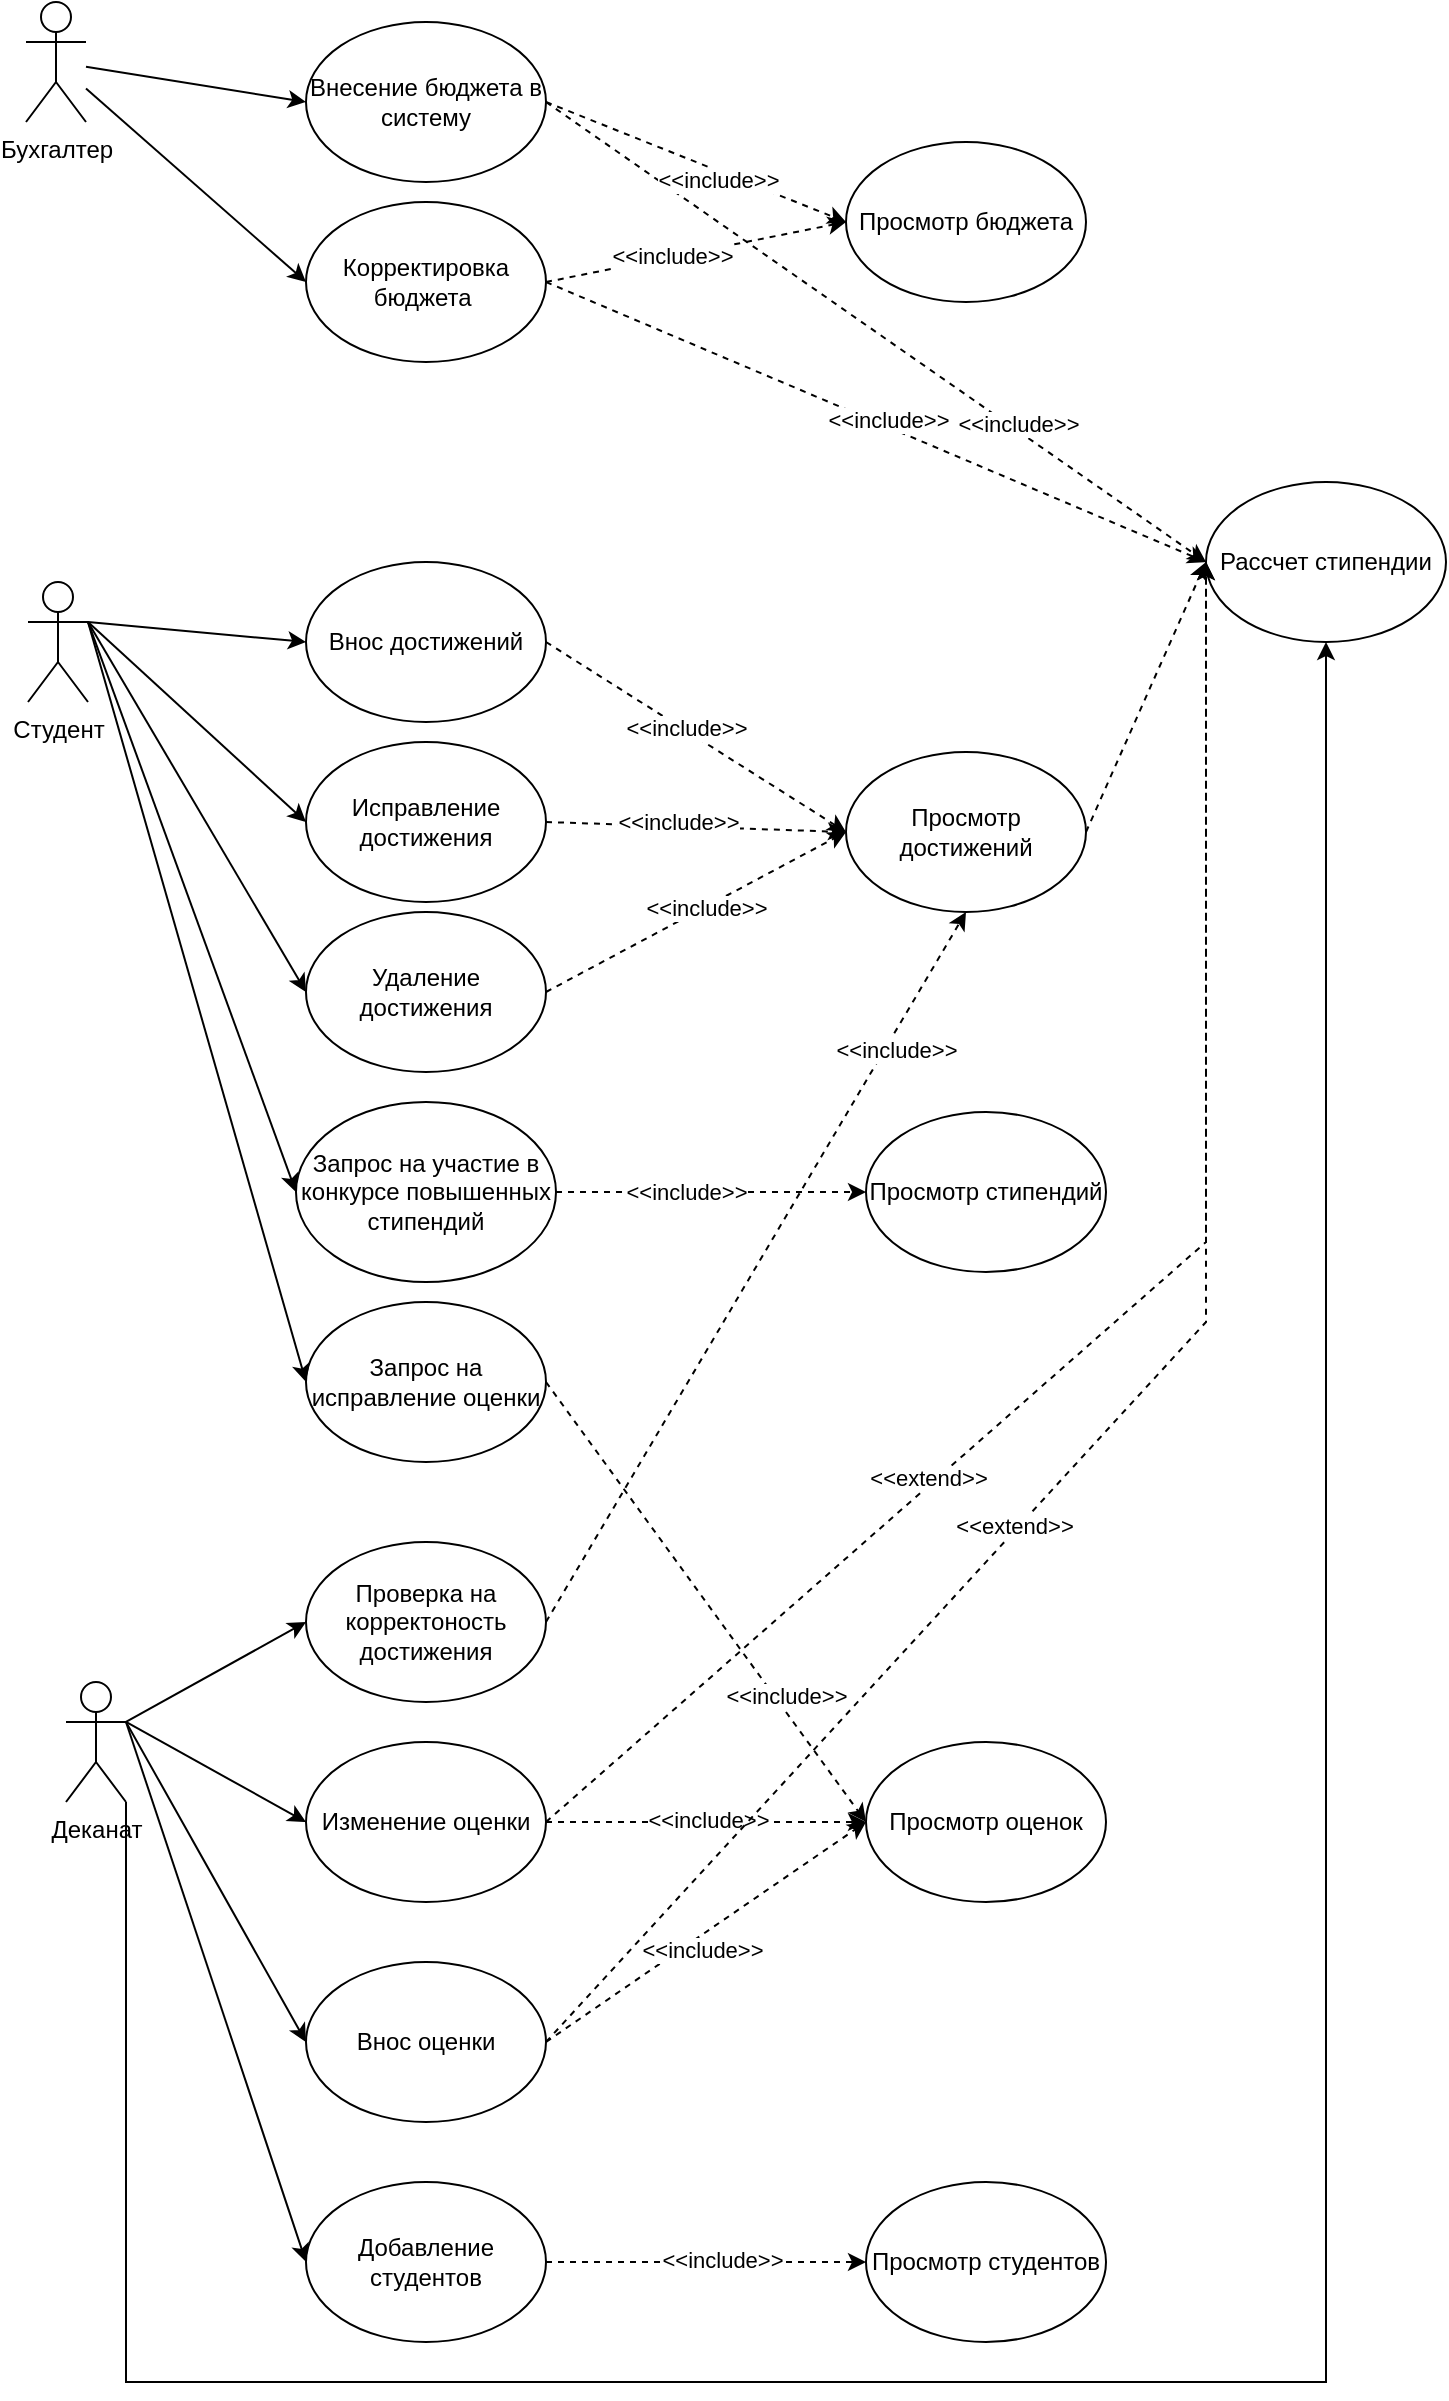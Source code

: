 <mxfile version="26.0.16">
  <diagram name="Страница — 1" id="MilcHq1EwFYTK2MCYR_U">
    <mxGraphModel dx="878" dy="1576" grid="1" gridSize="10" guides="1" tooltips="1" connect="1" arrows="1" fold="1" page="1" pageScale="1" pageWidth="827" pageHeight="1169" math="0" shadow="0">
      <root>
        <mxCell id="0" />
        <mxCell id="1" parent="0" />
        <mxCell id="FeVOQb9y9hzBY09IKAYV-1" value="Бухгалтер" style="shape=umlActor;verticalLabelPosition=bottom;verticalAlign=top;html=1;outlineConnect=0;" vertex="1" parent="1">
          <mxGeometry x="80" y="50" width="30" height="60" as="geometry" />
        </mxCell>
        <mxCell id="FeVOQb9y9hzBY09IKAYV-4" value="Студент" style="shape=umlActor;verticalLabelPosition=bottom;verticalAlign=top;html=1;outlineConnect=0;" vertex="1" parent="1">
          <mxGeometry x="81" y="340" width="30" height="60" as="geometry" />
        </mxCell>
        <mxCell id="FeVOQb9y9hzBY09IKAYV-5" value="Деканат&lt;div&gt;&lt;br&gt;&lt;/div&gt;" style="shape=umlActor;verticalLabelPosition=bottom;verticalAlign=top;html=1;outlineConnect=0;" vertex="1" parent="1">
          <mxGeometry x="100" y="890" width="30" height="60" as="geometry" />
        </mxCell>
        <mxCell id="FeVOQb9y9hzBY09IKAYV-6" value="Внесение бюджета в систему" style="ellipse;whiteSpace=wrap;html=1;" vertex="1" parent="1">
          <mxGeometry x="220" y="60" width="120" height="80" as="geometry" />
        </mxCell>
        <mxCell id="FeVOQb9y9hzBY09IKAYV-8" value="Корректировка бюджета&amp;nbsp;" style="ellipse;whiteSpace=wrap;html=1;" vertex="1" parent="1">
          <mxGeometry x="220" y="150" width="120" height="80" as="geometry" />
        </mxCell>
        <mxCell id="FeVOQb9y9hzBY09IKAYV-9" value="" style="endArrow=classic;html=1;rounded=0;entryX=0;entryY=0.5;entryDx=0;entryDy=0;" edge="1" parent="1" source="FeVOQb9y9hzBY09IKAYV-1" target="FeVOQb9y9hzBY09IKAYV-8">
          <mxGeometry width="50" height="50" relative="1" as="geometry">
            <mxPoint x="180" y="240" as="sourcePoint" />
            <mxPoint x="230" y="190" as="targetPoint" />
          </mxGeometry>
        </mxCell>
        <mxCell id="FeVOQb9y9hzBY09IKAYV-10" value="" style="endArrow=classic;html=1;rounded=0;entryX=0;entryY=0.5;entryDx=0;entryDy=0;" edge="1" parent="1" source="FeVOQb9y9hzBY09IKAYV-1" target="FeVOQb9y9hzBY09IKAYV-6">
          <mxGeometry width="50" height="50" relative="1" as="geometry">
            <mxPoint x="140" y="80" as="sourcePoint" />
            <mxPoint x="190" y="30" as="targetPoint" />
          </mxGeometry>
        </mxCell>
        <mxCell id="FeVOQb9y9hzBY09IKAYV-13" value="Рассчет стипендии" style="ellipse;whiteSpace=wrap;html=1;" vertex="1" parent="1">
          <mxGeometry x="670" y="290" width="120" height="80" as="geometry" />
        </mxCell>
        <mxCell id="FeVOQb9y9hzBY09IKAYV-15" value="Просмотр достижений" style="ellipse;whiteSpace=wrap;html=1;" vertex="1" parent="1">
          <mxGeometry x="490" y="425" width="120" height="80" as="geometry" />
        </mxCell>
        <mxCell id="FeVOQb9y9hzBY09IKAYV-16" value="Внос достижений" style="ellipse;whiteSpace=wrap;html=1;" vertex="1" parent="1">
          <mxGeometry x="220" y="330" width="120" height="80" as="geometry" />
        </mxCell>
        <mxCell id="FeVOQb9y9hzBY09IKAYV-17" value="Запрос на исправление оценки" style="ellipse;whiteSpace=wrap;html=1;" vertex="1" parent="1">
          <mxGeometry x="220" y="700" width="120" height="80" as="geometry" />
        </mxCell>
        <mxCell id="FeVOQb9y9hzBY09IKAYV-18" value="Исправление достижения" style="ellipse;whiteSpace=wrap;html=1;" vertex="1" parent="1">
          <mxGeometry x="220" y="420" width="120" height="80" as="geometry" />
        </mxCell>
        <mxCell id="FeVOQb9y9hzBY09IKAYV-19" value="Удаление достижения" style="ellipse;whiteSpace=wrap;html=1;" vertex="1" parent="1">
          <mxGeometry x="220" y="505" width="120" height="80" as="geometry" />
        </mxCell>
        <mxCell id="FeVOQb9y9hzBY09IKAYV-20" value="Проверка на корректоность достижения" style="ellipse;whiteSpace=wrap;html=1;" vertex="1" parent="1">
          <mxGeometry x="220" y="820" width="120" height="80" as="geometry" />
        </mxCell>
        <mxCell id="FeVOQb9y9hzBY09IKAYV-21" value="Изменение оценки" style="ellipse;whiteSpace=wrap;html=1;" vertex="1" parent="1">
          <mxGeometry x="220" y="920" width="120" height="80" as="geometry" />
        </mxCell>
        <mxCell id="FeVOQb9y9hzBY09IKAYV-22" value="Внос оценки" style="ellipse;whiteSpace=wrap;html=1;" vertex="1" parent="1">
          <mxGeometry x="220" y="1030" width="120" height="80" as="geometry" />
        </mxCell>
        <mxCell id="FeVOQb9y9hzBY09IKAYV-23" value="Запрос на участие в конкурсе повышенных стипендий" style="ellipse;whiteSpace=wrap;html=1;" vertex="1" parent="1">
          <mxGeometry x="215" y="600" width="130" height="90" as="geometry" />
        </mxCell>
        <mxCell id="FeVOQb9y9hzBY09IKAYV-24" value="" style="endArrow=classic;html=1;rounded=0;exitX=1;exitY=0.333;exitDx=0;exitDy=0;exitPerimeter=0;entryX=0;entryY=0.5;entryDx=0;entryDy=0;" edge="1" parent="1" source="FeVOQb9y9hzBY09IKAYV-4" target="FeVOQb9y9hzBY09IKAYV-16">
          <mxGeometry width="50" height="50" relative="1" as="geometry">
            <mxPoint x="160" y="410" as="sourcePoint" />
            <mxPoint x="210" y="360" as="targetPoint" />
          </mxGeometry>
        </mxCell>
        <mxCell id="FeVOQb9y9hzBY09IKAYV-25" value="" style="endArrow=classic;html=1;rounded=0;exitX=1;exitY=0.333;exitDx=0;exitDy=0;exitPerimeter=0;entryX=0;entryY=0.5;entryDx=0;entryDy=0;" edge="1" parent="1" source="FeVOQb9y9hzBY09IKAYV-4" target="FeVOQb9y9hzBY09IKAYV-17">
          <mxGeometry width="50" height="50" relative="1" as="geometry">
            <mxPoint x="120" y="540" as="sourcePoint" />
            <mxPoint x="170" y="490" as="targetPoint" />
          </mxGeometry>
        </mxCell>
        <mxCell id="FeVOQb9y9hzBY09IKAYV-26" value="" style="endArrow=classic;html=1;rounded=0;exitX=1;exitY=0.333;exitDx=0;exitDy=0;exitPerimeter=0;entryX=0;entryY=0.5;entryDx=0;entryDy=0;" edge="1" parent="1" source="FeVOQb9y9hzBY09IKAYV-4" target="FeVOQb9y9hzBY09IKAYV-18">
          <mxGeometry width="50" height="50" relative="1" as="geometry">
            <mxPoint x="120" y="580" as="sourcePoint" />
            <mxPoint x="170" y="530" as="targetPoint" />
          </mxGeometry>
        </mxCell>
        <mxCell id="FeVOQb9y9hzBY09IKAYV-27" value="" style="endArrow=classic;html=1;rounded=0;exitX=1;exitY=0.333;exitDx=0;exitDy=0;exitPerimeter=0;entryX=0;entryY=0.5;entryDx=0;entryDy=0;" edge="1" parent="1" source="FeVOQb9y9hzBY09IKAYV-4" target="FeVOQb9y9hzBY09IKAYV-23">
          <mxGeometry width="50" height="50" relative="1" as="geometry">
            <mxPoint x="130" y="640" as="sourcePoint" />
            <mxPoint x="180" y="590" as="targetPoint" />
          </mxGeometry>
        </mxCell>
        <mxCell id="FeVOQb9y9hzBY09IKAYV-28" value="" style="endArrow=classic;html=1;rounded=0;exitX=1;exitY=0.333;exitDx=0;exitDy=0;exitPerimeter=0;entryX=0;entryY=0.5;entryDx=0;entryDy=0;" edge="1" parent="1" source="FeVOQb9y9hzBY09IKAYV-4" target="FeVOQb9y9hzBY09IKAYV-19">
          <mxGeometry width="50" height="50" relative="1" as="geometry">
            <mxPoint x="100" y="720" as="sourcePoint" />
            <mxPoint x="150" y="670" as="targetPoint" />
          </mxGeometry>
        </mxCell>
        <mxCell id="FeVOQb9y9hzBY09IKAYV-29" value="" style="endArrow=classic;html=1;rounded=0;exitX=1;exitY=0.333;exitDx=0;exitDy=0;exitPerimeter=0;entryX=0;entryY=0.5;entryDx=0;entryDy=0;" edge="1" parent="1" source="FeVOQb9y9hzBY09IKAYV-5" target="FeVOQb9y9hzBY09IKAYV-20">
          <mxGeometry width="50" height="50" relative="1" as="geometry">
            <mxPoint x="150" y="1010" as="sourcePoint" />
            <mxPoint x="200" y="960" as="targetPoint" />
          </mxGeometry>
        </mxCell>
        <mxCell id="FeVOQb9y9hzBY09IKAYV-30" value="" style="endArrow=classic;html=1;rounded=0;exitX=1;exitY=0.333;exitDx=0;exitDy=0;exitPerimeter=0;entryX=0;entryY=0.5;entryDx=0;entryDy=0;" edge="1" parent="1" source="FeVOQb9y9hzBY09IKAYV-5" target="FeVOQb9y9hzBY09IKAYV-21">
          <mxGeometry width="50" height="50" relative="1" as="geometry">
            <mxPoint x="130" y="860" as="sourcePoint" />
            <mxPoint x="190" y="940" as="targetPoint" />
          </mxGeometry>
        </mxCell>
        <mxCell id="FeVOQb9y9hzBY09IKAYV-31" value="" style="endArrow=classic;html=1;rounded=0;exitX=1;exitY=0.333;exitDx=0;exitDy=0;exitPerimeter=0;entryX=0;entryY=0.5;entryDx=0;entryDy=0;" edge="1" parent="1" source="FeVOQb9y9hzBY09IKAYV-5" target="FeVOQb9y9hzBY09IKAYV-22">
          <mxGeometry width="50" height="50" relative="1" as="geometry">
            <mxPoint x="160" y="1060" as="sourcePoint" />
            <mxPoint x="210" y="1010" as="targetPoint" />
          </mxGeometry>
        </mxCell>
        <mxCell id="FeVOQb9y9hzBY09IKAYV-33" value="Добавление студентов" style="ellipse;whiteSpace=wrap;html=1;" vertex="1" parent="1">
          <mxGeometry x="220" y="1140" width="120" height="80" as="geometry" />
        </mxCell>
        <mxCell id="FeVOQb9y9hzBY09IKAYV-34" value="" style="endArrow=classic;html=1;rounded=0;exitX=1;exitY=0.333;exitDx=0;exitDy=0;exitPerimeter=0;entryX=0;entryY=0.5;entryDx=0;entryDy=0;" edge="1" parent="1" source="FeVOQb9y9hzBY09IKAYV-5" target="FeVOQb9y9hzBY09IKAYV-33">
          <mxGeometry width="50" height="50" relative="1" as="geometry">
            <mxPoint x="180" y="1130" as="sourcePoint" />
            <mxPoint x="230" y="1080" as="targetPoint" />
          </mxGeometry>
        </mxCell>
        <mxCell id="FeVOQb9y9hzBY09IKAYV-35" value="Просмотр оценок" style="ellipse;whiteSpace=wrap;html=1;" vertex="1" parent="1">
          <mxGeometry x="500" y="920" width="120" height="80" as="geometry" />
        </mxCell>
        <mxCell id="FeVOQb9y9hzBY09IKAYV-41" value="" style="endArrow=classic;html=1;rounded=0;exitX=1;exitY=0.5;exitDx=0;exitDy=0;entryX=0;entryY=0.5;entryDx=0;entryDy=0;dashed=1;" edge="1" parent="1" source="FeVOQb9y9hzBY09IKAYV-21" target="FeVOQb9y9hzBY09IKAYV-35">
          <mxGeometry width="50" height="50" relative="1" as="geometry">
            <mxPoint x="470" y="1020" as="sourcePoint" />
            <mxPoint x="520" y="970" as="targetPoint" />
          </mxGeometry>
        </mxCell>
        <mxCell id="FeVOQb9y9hzBY09IKAYV-70" value="&amp;lt;&amp;lt;include&amp;gt;&amp;gt;" style="edgeLabel;html=1;align=center;verticalAlign=middle;resizable=0;points=[];" vertex="1" connectable="0" parent="FeVOQb9y9hzBY09IKAYV-41">
          <mxGeometry x="0.015" y="1" relative="1" as="geometry">
            <mxPoint as="offset" />
          </mxGeometry>
        </mxCell>
        <mxCell id="FeVOQb9y9hzBY09IKAYV-42" value="Просмотр студентов" style="ellipse;whiteSpace=wrap;html=1;" vertex="1" parent="1">
          <mxGeometry x="500" y="1140" width="120" height="80" as="geometry" />
        </mxCell>
        <mxCell id="FeVOQb9y9hzBY09IKAYV-43" value="" style="endArrow=classic;html=1;rounded=0;exitX=1;exitY=0.5;exitDx=0;exitDy=0;entryX=0;entryY=0.5;entryDx=0;entryDy=0;dashed=1;" edge="1" parent="1" source="FeVOQb9y9hzBY09IKAYV-33" target="FeVOQb9y9hzBY09IKAYV-42">
          <mxGeometry width="50" height="50" relative="1" as="geometry">
            <mxPoint x="410" y="1260" as="sourcePoint" />
            <mxPoint x="460" y="1210" as="targetPoint" />
          </mxGeometry>
        </mxCell>
        <mxCell id="FeVOQb9y9hzBY09IKAYV-72" value="&amp;lt;&amp;lt;include&amp;gt;&amp;gt;" style="edgeLabel;html=1;align=center;verticalAlign=middle;resizable=0;points=[];" vertex="1" connectable="0" parent="FeVOQb9y9hzBY09IKAYV-43">
          <mxGeometry x="0.092" y="1" relative="1" as="geometry">
            <mxPoint as="offset" />
          </mxGeometry>
        </mxCell>
        <mxCell id="FeVOQb9y9hzBY09IKAYV-44" value="" style="endArrow=classic;html=1;rounded=0;exitX=1;exitY=0.5;exitDx=0;exitDy=0;entryX=0;entryY=0.5;entryDx=0;entryDy=0;dashed=1;" edge="1" parent="1" source="FeVOQb9y9hzBY09IKAYV-6" target="FeVOQb9y9hzBY09IKAYV-13">
          <mxGeometry width="50" height="50" relative="1" as="geometry">
            <mxPoint x="420" y="120" as="sourcePoint" />
            <mxPoint x="470" y="70" as="targetPoint" />
          </mxGeometry>
        </mxCell>
        <mxCell id="FeVOQb9y9hzBY09IKAYV-77" value="&amp;lt;&amp;lt;include&amp;gt;&amp;gt;" style="edgeLabel;html=1;align=center;verticalAlign=middle;resizable=0;points=[];" vertex="1" connectable="0" parent="FeVOQb9y9hzBY09IKAYV-44">
          <mxGeometry x="0.42" y="3" relative="1" as="geometry">
            <mxPoint as="offset" />
          </mxGeometry>
        </mxCell>
        <mxCell id="FeVOQb9y9hzBY09IKAYV-45" value="" style="endArrow=classic;html=1;rounded=0;exitX=1;exitY=0.5;exitDx=0;exitDy=0;entryX=0;entryY=0.5;entryDx=0;entryDy=0;dashed=1;" edge="1" parent="1" source="FeVOQb9y9hzBY09IKAYV-8" target="FeVOQb9y9hzBY09IKAYV-13">
          <mxGeometry width="50" height="50" relative="1" as="geometry">
            <mxPoint x="420" y="280" as="sourcePoint" />
            <mxPoint x="470" y="230" as="targetPoint" />
          </mxGeometry>
        </mxCell>
        <mxCell id="FeVOQb9y9hzBY09IKAYV-76" value="&amp;lt;&amp;lt;include&amp;gt;&amp;gt;" style="edgeLabel;html=1;align=center;verticalAlign=middle;resizable=0;points=[];" vertex="1" connectable="0" parent="FeVOQb9y9hzBY09IKAYV-45">
          <mxGeometry x="0.021" y="3" relative="1" as="geometry">
            <mxPoint x="1" as="offset" />
          </mxGeometry>
        </mxCell>
        <mxCell id="FeVOQb9y9hzBY09IKAYV-46" value="" style="endArrow=classic;html=1;rounded=0;exitX=1;exitY=0.5;exitDx=0;exitDy=0;entryX=0;entryY=0.5;entryDx=0;entryDy=0;dashed=1;" edge="1" parent="1" source="FeVOQb9y9hzBY09IKAYV-16" target="FeVOQb9y9hzBY09IKAYV-15">
          <mxGeometry width="50" height="50" relative="1" as="geometry">
            <mxPoint x="440" y="460" as="sourcePoint" />
            <mxPoint x="490" y="410" as="targetPoint" />
          </mxGeometry>
        </mxCell>
        <mxCell id="FeVOQb9y9hzBY09IKAYV-64" value="&amp;lt;&amp;lt;include&amp;gt;&amp;gt;" style="edgeLabel;html=1;align=center;verticalAlign=middle;resizable=0;points=[];" vertex="1" connectable="0" parent="FeVOQb9y9hzBY09IKAYV-46">
          <mxGeometry x="-0.071" y="2" relative="1" as="geometry">
            <mxPoint x="-1" as="offset" />
          </mxGeometry>
        </mxCell>
        <mxCell id="FeVOQb9y9hzBY09IKAYV-47" value="" style="endArrow=classic;html=1;rounded=0;exitX=1;exitY=0.5;exitDx=0;exitDy=0;entryX=0;entryY=0.5;entryDx=0;entryDy=0;dashed=1;" edge="1" parent="1" source="FeVOQb9y9hzBY09IKAYV-18" target="FeVOQb9y9hzBY09IKAYV-15">
          <mxGeometry width="50" height="50" relative="1" as="geometry">
            <mxPoint x="490" y="640" as="sourcePoint" />
            <mxPoint x="540" y="590" as="targetPoint" />
          </mxGeometry>
        </mxCell>
        <mxCell id="FeVOQb9y9hzBY09IKAYV-65" value="&amp;lt;&amp;lt;include&amp;gt;&amp;gt;" style="edgeLabel;html=1;align=center;verticalAlign=middle;resizable=0;points=[];" vertex="1" connectable="0" parent="FeVOQb9y9hzBY09IKAYV-47">
          <mxGeometry x="-0.123" y="2" relative="1" as="geometry">
            <mxPoint as="offset" />
          </mxGeometry>
        </mxCell>
        <mxCell id="FeVOQb9y9hzBY09IKAYV-48" value="" style="endArrow=classic;html=1;rounded=0;exitX=1;exitY=0.5;exitDx=0;exitDy=0;entryX=0;entryY=0.5;entryDx=0;entryDy=0;dashed=1;" edge="1" parent="1" source="FeVOQb9y9hzBY09IKAYV-19" target="FeVOQb9y9hzBY09IKAYV-15">
          <mxGeometry width="50" height="50" relative="1" as="geometry">
            <mxPoint x="470" y="680" as="sourcePoint" />
            <mxPoint x="520" y="630" as="targetPoint" />
          </mxGeometry>
        </mxCell>
        <mxCell id="FeVOQb9y9hzBY09IKAYV-66" value="&amp;lt;&amp;lt;include&amp;gt;&amp;gt;" style="edgeLabel;html=1;align=center;verticalAlign=middle;resizable=0;points=[];" vertex="1" connectable="0" parent="FeVOQb9y9hzBY09IKAYV-48">
          <mxGeometry x="0.065" relative="1" as="geometry">
            <mxPoint as="offset" />
          </mxGeometry>
        </mxCell>
        <mxCell id="FeVOQb9y9hzBY09IKAYV-49" value="" style="endArrow=classic;html=1;rounded=0;exitX=1;exitY=0.5;exitDx=0;exitDy=0;entryX=0;entryY=0.5;entryDx=0;entryDy=0;dashed=1;" edge="1" parent="1" source="FeVOQb9y9hzBY09IKAYV-23" target="FeVOQb9y9hzBY09IKAYV-51">
          <mxGeometry width="50" height="50" relative="1" as="geometry">
            <mxPoint x="390" y="690" as="sourcePoint" />
            <mxPoint x="440" y="640" as="targetPoint" />
          </mxGeometry>
        </mxCell>
        <mxCell id="FeVOQb9y9hzBY09IKAYV-67" value="&amp;lt;&amp;lt;include&amp;gt;&amp;gt;" style="edgeLabel;html=1;align=center;verticalAlign=middle;resizable=0;points=[];" vertex="1" connectable="0" parent="FeVOQb9y9hzBY09IKAYV-49">
          <mxGeometry x="-0.155" relative="1" as="geometry">
            <mxPoint x="-1" as="offset" />
          </mxGeometry>
        </mxCell>
        <mxCell id="FeVOQb9y9hzBY09IKAYV-51" value="Просмотр стипендий" style="ellipse;whiteSpace=wrap;html=1;" vertex="1" parent="1">
          <mxGeometry x="500" y="605" width="120" height="80" as="geometry" />
        </mxCell>
        <mxCell id="FeVOQb9y9hzBY09IKAYV-52" value="" style="endArrow=classic;html=1;rounded=0;entryX=0.5;entryY=1;entryDx=0;entryDy=0;exitX=1;exitY=0.5;exitDx=0;exitDy=0;dashed=1;" edge="1" parent="1" source="FeVOQb9y9hzBY09IKAYV-20" target="FeVOQb9y9hzBY09IKAYV-15">
          <mxGeometry width="50" height="50" relative="1" as="geometry">
            <mxPoint x="440" y="600" as="sourcePoint" />
            <mxPoint x="490" y="550" as="targetPoint" />
          </mxGeometry>
        </mxCell>
        <mxCell id="FeVOQb9y9hzBY09IKAYV-68" value="&amp;lt;&amp;lt;include&amp;gt;&amp;gt;" style="edgeLabel;html=1;align=center;verticalAlign=middle;resizable=0;points=[];" vertex="1" connectable="0" parent="FeVOQb9y9hzBY09IKAYV-52">
          <mxGeometry x="0.631" y="-4" relative="1" as="geometry">
            <mxPoint y="1" as="offset" />
          </mxGeometry>
        </mxCell>
        <mxCell id="FeVOQb9y9hzBY09IKAYV-54" value="Просмотр бюджета" style="ellipse;whiteSpace=wrap;html=1;" vertex="1" parent="1">
          <mxGeometry x="490" y="120" width="120" height="80" as="geometry" />
        </mxCell>
        <mxCell id="FeVOQb9y9hzBY09IKAYV-55" value="" style="endArrow=classic;html=1;rounded=0;exitX=1;exitY=0.5;exitDx=0;exitDy=0;entryX=0;entryY=0.5;entryDx=0;entryDy=0;dashed=1;" edge="1" parent="1" source="FeVOQb9y9hzBY09IKAYV-6" target="FeVOQb9y9hzBY09IKAYV-54">
          <mxGeometry width="50" height="50" relative="1" as="geometry">
            <mxPoint x="440" y="130" as="sourcePoint" />
            <mxPoint x="490" y="80" as="targetPoint" />
          </mxGeometry>
        </mxCell>
        <mxCell id="FeVOQb9y9hzBY09IKAYV-62" value="&amp;lt;&amp;lt;include&amp;gt;&amp;gt;" style="edgeLabel;html=1;align=center;verticalAlign=middle;resizable=0;points=[];" vertex="1" connectable="0" parent="FeVOQb9y9hzBY09IKAYV-55">
          <mxGeometry x="0.166" y="-4" relative="1" as="geometry">
            <mxPoint as="offset" />
          </mxGeometry>
        </mxCell>
        <mxCell id="FeVOQb9y9hzBY09IKAYV-56" value="" style="endArrow=classic;html=1;rounded=0;exitX=1;exitY=0.5;exitDx=0;exitDy=0;entryX=0;entryY=0.5;entryDx=0;entryDy=0;dashed=1;" edge="1" parent="1" source="FeVOQb9y9hzBY09IKAYV-8" target="FeVOQb9y9hzBY09IKAYV-54">
          <mxGeometry width="50" height="50" relative="1" as="geometry">
            <mxPoint x="420" y="270" as="sourcePoint" />
            <mxPoint x="470" y="220" as="targetPoint" />
          </mxGeometry>
        </mxCell>
        <mxCell id="FeVOQb9y9hzBY09IKAYV-63" value="&amp;lt;&amp;lt;include&amp;gt;&amp;gt;" style="edgeLabel;html=1;align=center;verticalAlign=middle;resizable=0;points=[];" vertex="1" connectable="0" parent="FeVOQb9y9hzBY09IKAYV-56">
          <mxGeometry x="-0.143" relative="1" as="geometry">
            <mxPoint x="-1" as="offset" />
          </mxGeometry>
        </mxCell>
        <mxCell id="FeVOQb9y9hzBY09IKAYV-57" value="" style="endArrow=classic;html=1;rounded=0;exitX=1;exitY=0.5;exitDx=0;exitDy=0;entryX=0;entryY=0.5;entryDx=0;entryDy=0;dashed=1;" edge="1" parent="1" source="FeVOQb9y9hzBY09IKAYV-15" target="FeVOQb9y9hzBY09IKAYV-13">
          <mxGeometry width="50" height="50" relative="1" as="geometry">
            <mxPoint x="660" y="520" as="sourcePoint" />
            <mxPoint x="710" y="470" as="targetPoint" />
          </mxGeometry>
        </mxCell>
        <mxCell id="FeVOQb9y9hzBY09IKAYV-58" value="" style="endArrow=classic;html=1;rounded=0;exitX=1;exitY=0.5;exitDx=0;exitDy=0;entryX=0;entryY=0.5;entryDx=0;entryDy=0;dashed=1;" edge="1" parent="1" source="FeVOQb9y9hzBY09IKAYV-22" target="FeVOQb9y9hzBY09IKAYV-35">
          <mxGeometry width="50" height="50" relative="1" as="geometry">
            <mxPoint x="430" y="1140" as="sourcePoint" />
            <mxPoint x="480" y="1090" as="targetPoint" />
          </mxGeometry>
        </mxCell>
        <mxCell id="FeVOQb9y9hzBY09IKAYV-71" value="&amp;lt;&amp;lt;include&amp;gt;&amp;gt;" style="edgeLabel;html=1;align=center;verticalAlign=middle;resizable=0;points=[];" vertex="1" connectable="0" parent="FeVOQb9y9hzBY09IKAYV-58">
          <mxGeometry x="-0.066" y="-6" relative="1" as="geometry">
            <mxPoint as="offset" />
          </mxGeometry>
        </mxCell>
        <mxCell id="FeVOQb9y9hzBY09IKAYV-59" value="" style="endArrow=classic;html=1;rounded=0;exitX=1;exitY=0.5;exitDx=0;exitDy=0;entryX=0;entryY=0.5;entryDx=0;entryDy=0;dashed=1;" edge="1" parent="1" source="FeVOQb9y9hzBY09IKAYV-21" target="FeVOQb9y9hzBY09IKAYV-13">
          <mxGeometry width="50" height="50" relative="1" as="geometry">
            <mxPoint x="650" y="910" as="sourcePoint" />
            <mxPoint x="700" y="860" as="targetPoint" />
            <Array as="points">
              <mxPoint x="670" y="670" />
            </Array>
          </mxGeometry>
        </mxCell>
        <mxCell id="FeVOQb9y9hzBY09IKAYV-73" value="&amp;lt;&amp;lt;extend&amp;gt;&amp;gt;" style="edgeLabel;html=1;align=center;verticalAlign=middle;resizable=0;points=[];" vertex="1" connectable="0" parent="FeVOQb9y9hzBY09IKAYV-59">
          <mxGeometry x="-0.341" y="4" relative="1" as="geometry">
            <mxPoint as="offset" />
          </mxGeometry>
        </mxCell>
        <mxCell id="FeVOQb9y9hzBY09IKAYV-60" value="" style="endArrow=classic;html=1;rounded=0;exitX=1;exitY=0.5;exitDx=0;exitDy=0;entryX=0;entryY=0.5;entryDx=0;entryDy=0;dashed=1;" edge="1" parent="1" source="FeVOQb9y9hzBY09IKAYV-17" target="FeVOQb9y9hzBY09IKAYV-35">
          <mxGeometry width="50" height="50" relative="1" as="geometry">
            <mxPoint x="450" y="880" as="sourcePoint" />
            <mxPoint x="500" y="830" as="targetPoint" />
          </mxGeometry>
        </mxCell>
        <mxCell id="FeVOQb9y9hzBY09IKAYV-69" value="&amp;lt;&amp;lt;include&amp;gt;&amp;gt;" style="edgeLabel;html=1;align=center;verticalAlign=middle;resizable=0;points=[];" vertex="1" connectable="0" parent="FeVOQb9y9hzBY09IKAYV-60">
          <mxGeometry x="0.454" y="4" relative="1" as="geometry">
            <mxPoint y="-1" as="offset" />
          </mxGeometry>
        </mxCell>
        <mxCell id="FeVOQb9y9hzBY09IKAYV-74" value="" style="endArrow=classic;html=1;rounded=0;exitX=1;exitY=0.5;exitDx=0;exitDy=0;entryX=0;entryY=0.5;entryDx=0;entryDy=0;dashed=1;" edge="1" parent="1" source="FeVOQb9y9hzBY09IKAYV-22" target="FeVOQb9y9hzBY09IKAYV-13">
          <mxGeometry width="50" height="50" relative="1" as="geometry">
            <mxPoint x="640" y="820" as="sourcePoint" />
            <mxPoint x="690" y="770" as="targetPoint" />
            <Array as="points">
              <mxPoint x="670" y="710" />
            </Array>
          </mxGeometry>
        </mxCell>
        <mxCell id="FeVOQb9y9hzBY09IKAYV-75" value="&amp;lt;&amp;lt;extend&amp;gt;&amp;gt;" style="edgeLabel;html=1;align=center;verticalAlign=middle;resizable=0;points=[];" vertex="1" connectable="0" parent="FeVOQb9y9hzBY09IKAYV-74">
          <mxGeometry x="-0.199" y="2" relative="1" as="geometry">
            <mxPoint as="offset" />
          </mxGeometry>
        </mxCell>
        <mxCell id="FeVOQb9y9hzBY09IKAYV-79" value="" style="endArrow=classic;html=1;rounded=0;exitX=1;exitY=1;exitDx=0;exitDy=0;exitPerimeter=0;entryX=0.5;entryY=1;entryDx=0;entryDy=0;" edge="1" parent="1" source="FeVOQb9y9hzBY09IKAYV-5" target="FeVOQb9y9hzBY09IKAYV-13">
          <mxGeometry width="50" height="50" relative="1" as="geometry">
            <mxPoint x="130" y="1140" as="sourcePoint" />
            <mxPoint x="180" y="1090" as="targetPoint" />
            <Array as="points">
              <mxPoint x="130" y="1240" />
              <mxPoint x="730" y="1240" />
            </Array>
          </mxGeometry>
        </mxCell>
      </root>
    </mxGraphModel>
  </diagram>
</mxfile>
